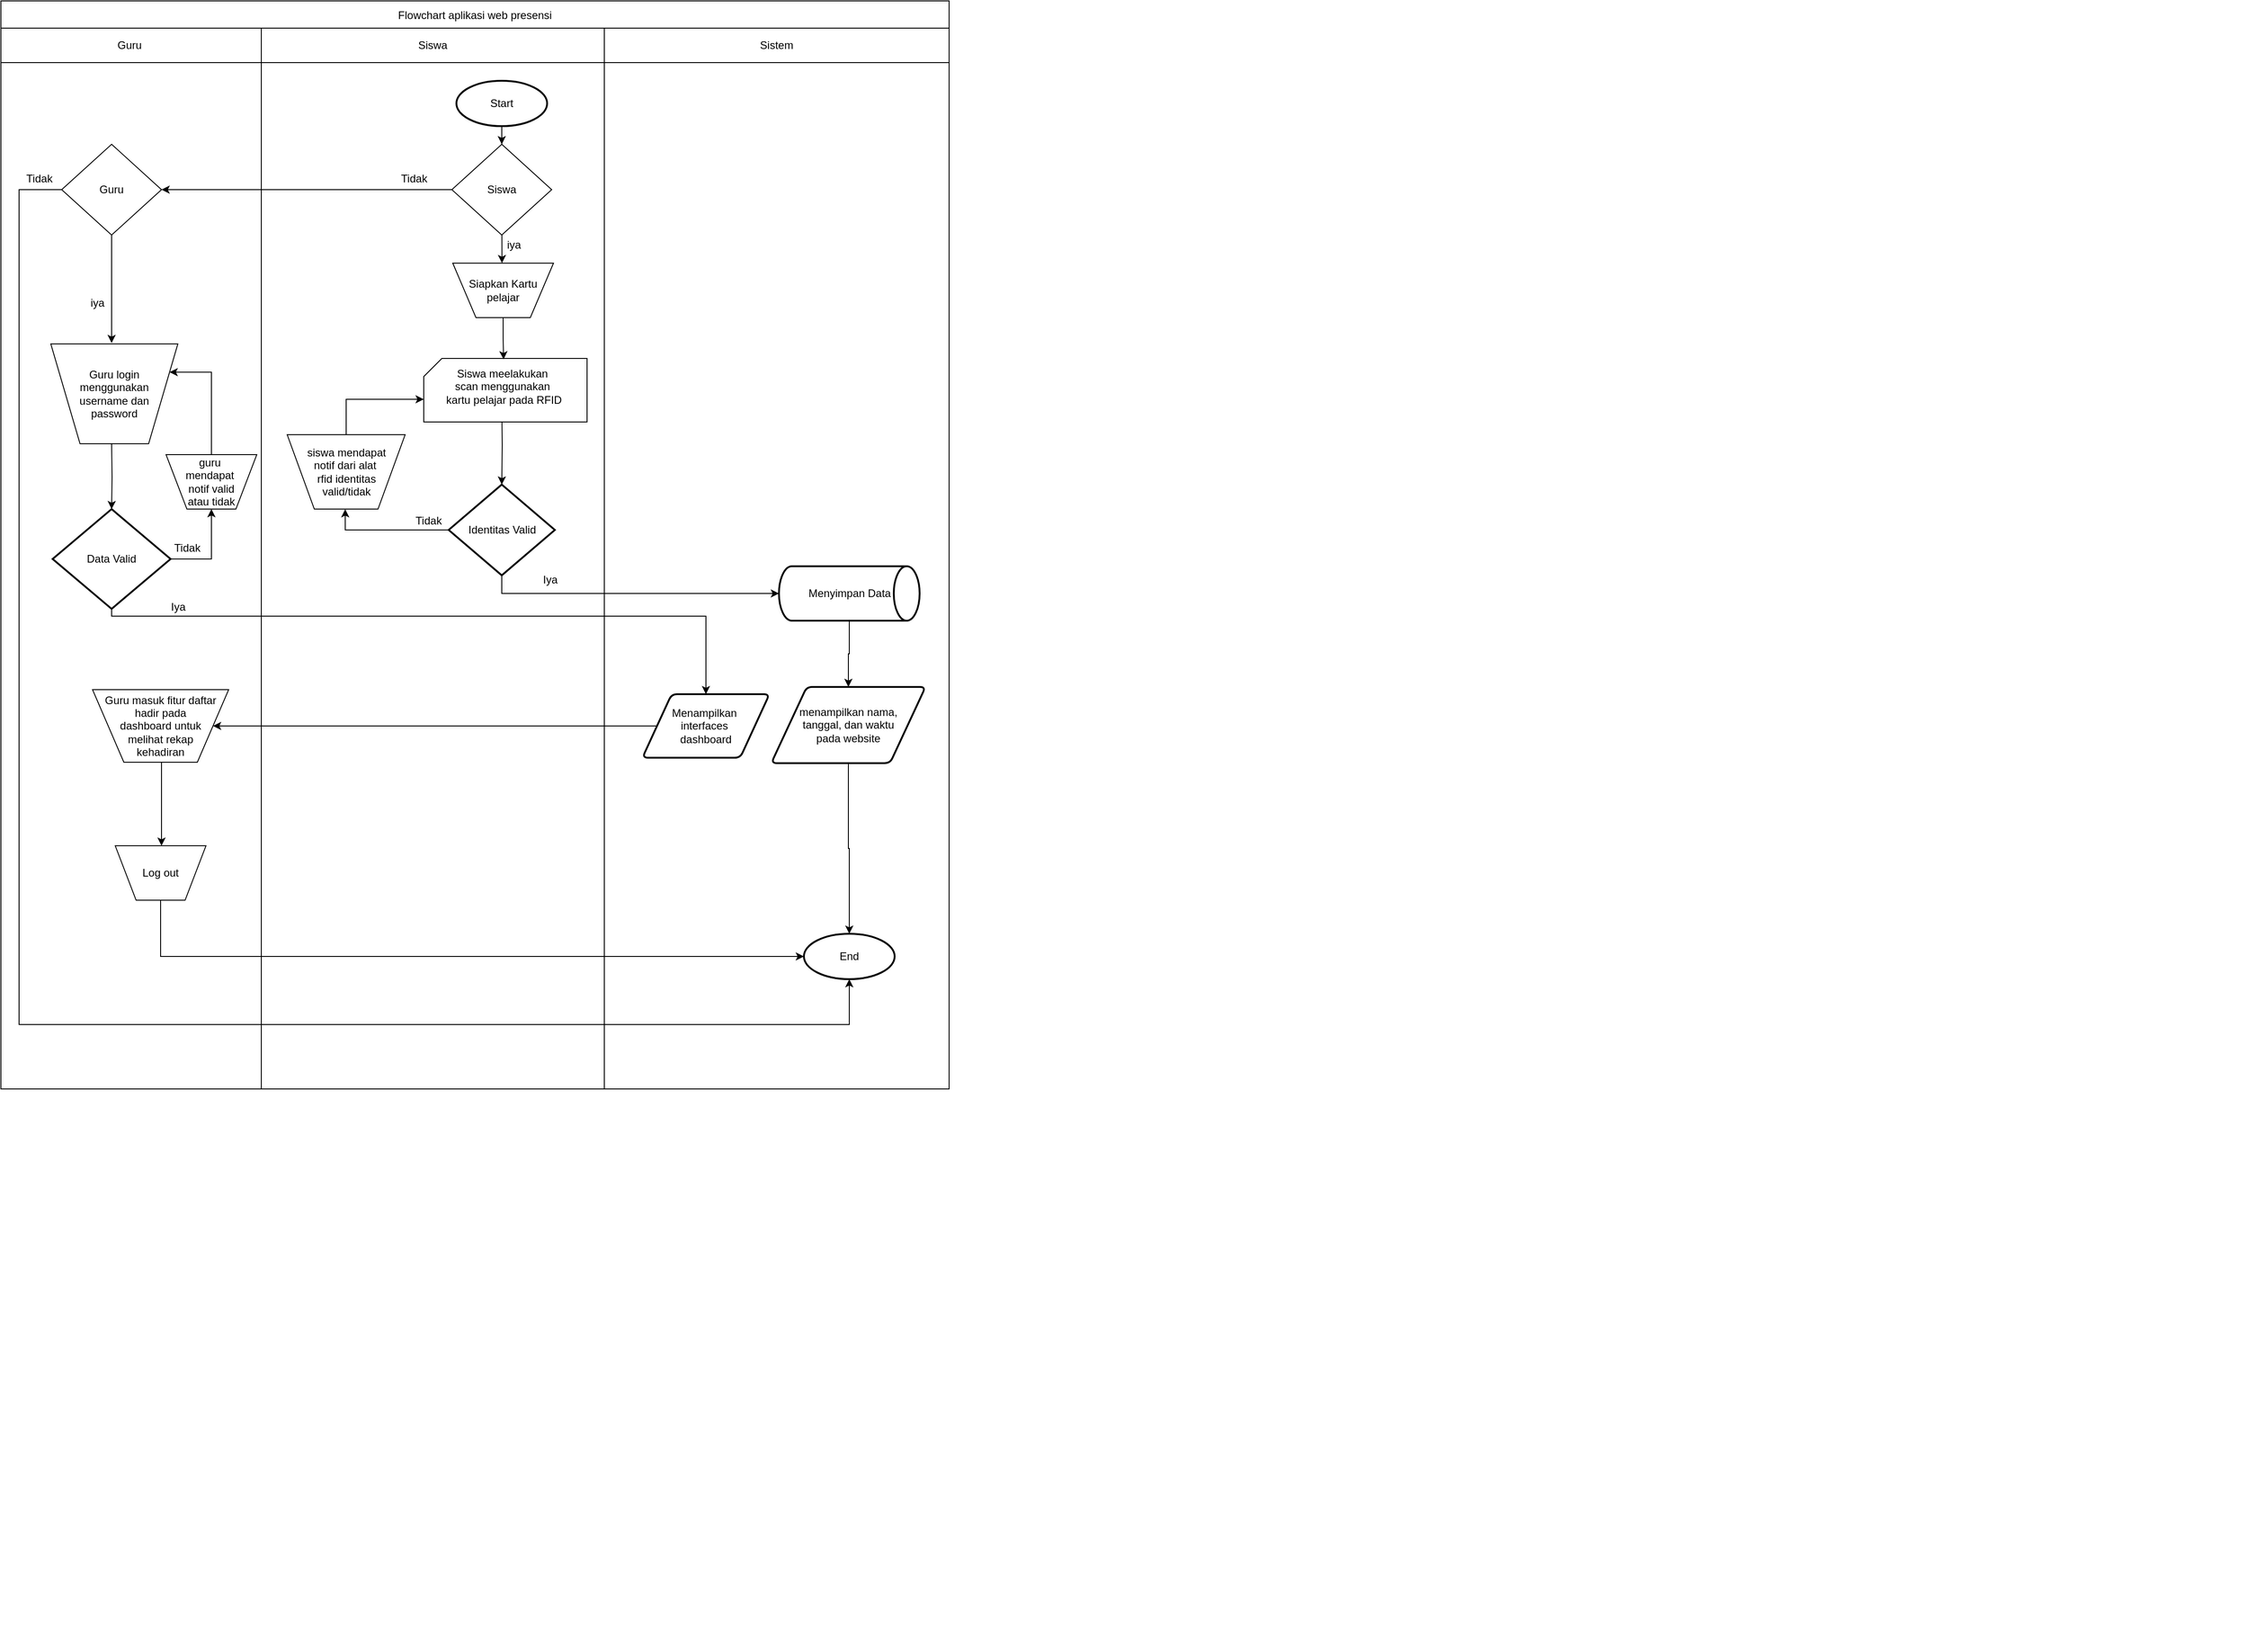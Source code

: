 <mxfile version="20.5.3" type="device"><diagram id="C5RBs43oDa-KdzZeNtuy" name="Page-1"><mxGraphModel dx="1389" dy="1718" grid="0" gridSize="10" guides="1" tooltips="1" connect="1" arrows="1" fold="1" page="1" pageScale="1" pageWidth="827" pageHeight="1169" math="0" shadow="0"><root><mxCell id="WIyWlLk6GJQsqaUBKTNV-0"/><mxCell id="WIyWlLk6GJQsqaUBKTNV-1" parent="WIyWlLk6GJQsqaUBKTNV-0"/><mxCell id="JXsHha1ZotihlIQ7KZbA-21" value="Flowchart aplikasi web presensi" style="shape=table;startSize=30;container=1;collapsible=0;childLayout=tableLayout;fillColor=#FFFFFF;" parent="WIyWlLk6GJQsqaUBKTNV-1" vertex="1"><mxGeometry x="65" y="-138" width="1045" height="1199" as="geometry"/></mxCell><mxCell id="JXsHha1ZotihlIQ7KZbA-22" value="" style="shape=tableRow;horizontal=0;startSize=0;swimlaneHead=0;swimlaneBody=0;top=0;left=0;bottom=0;right=0;collapsible=0;dropTarget=0;fillColor=none;points=[[0,0.5],[1,0.5]];portConstraint=eastwest;" parent="JXsHha1ZotihlIQ7KZbA-21" vertex="1"><mxGeometry y="30" width="1045" height="38" as="geometry"/></mxCell><mxCell id="JXsHha1ZotihlIQ7KZbA-23" value="Guru&amp;nbsp;" style="shape=partialRectangle;html=1;whiteSpace=wrap;connectable=0;overflow=hidden;fillColor=none;top=0;left=0;bottom=0;right=0;pointerEvents=1;" parent="JXsHha1ZotihlIQ7KZbA-22" vertex="1"><mxGeometry width="287" height="38" as="geometry"><mxRectangle width="287" height="38" as="alternateBounds"/></mxGeometry></mxCell><mxCell id="JXsHha1ZotihlIQ7KZbA-24" value="Siswa" style="shape=partialRectangle;html=1;whiteSpace=wrap;connectable=0;overflow=hidden;fillColor=none;top=0;left=0;bottom=0;right=0;pointerEvents=1;" parent="JXsHha1ZotihlIQ7KZbA-22" vertex="1"><mxGeometry x="287" width="378" height="38" as="geometry"><mxRectangle width="378" height="38" as="alternateBounds"/></mxGeometry></mxCell><mxCell id="JXsHha1ZotihlIQ7KZbA-25" value="Sistem" style="shape=partialRectangle;html=1;whiteSpace=wrap;connectable=0;overflow=hidden;fillColor=none;top=0;left=0;bottom=0;right=0;pointerEvents=1;" parent="JXsHha1ZotihlIQ7KZbA-22" vertex="1"><mxGeometry x="665" width="380" height="38" as="geometry"><mxRectangle width="380" height="38" as="alternateBounds"/></mxGeometry></mxCell><mxCell id="JXsHha1ZotihlIQ7KZbA-26" value="" style="shape=tableRow;horizontal=0;startSize=0;swimlaneHead=0;swimlaneBody=0;top=0;left=0;bottom=0;right=0;collapsible=0;dropTarget=0;fillColor=none;points=[[0,0.5],[1,0.5]];portConstraint=eastwest;" parent="JXsHha1ZotihlIQ7KZbA-21" vertex="1"><mxGeometry y="68" width="1045" height="1131" as="geometry"/></mxCell><mxCell id="JXsHha1ZotihlIQ7KZbA-27" value="" style="shape=partialRectangle;html=1;whiteSpace=wrap;connectable=0;overflow=hidden;fillColor=none;top=0;left=0;bottom=0;right=0;pointerEvents=1;" parent="JXsHha1ZotihlIQ7KZbA-26" vertex="1"><mxGeometry width="287" height="1131" as="geometry"><mxRectangle width="287" height="1131" as="alternateBounds"/></mxGeometry></mxCell><mxCell id="JXsHha1ZotihlIQ7KZbA-29" value="" style="shape=partialRectangle;html=1;whiteSpace=wrap;connectable=0;overflow=hidden;fillColor=none;top=0;left=0;bottom=0;right=0;pointerEvents=1;" parent="JXsHha1ZotihlIQ7KZbA-26" vertex="1"><mxGeometry x="287" width="378" height="1131" as="geometry"><mxRectangle width="378" height="1131" as="alternateBounds"/></mxGeometry></mxCell><mxCell id="JXsHha1ZotihlIQ7KZbA-28" value="" style="shape=partialRectangle;html=1;whiteSpace=wrap;connectable=0;overflow=hidden;fillColor=none;top=0;left=0;bottom=0;right=0;pointerEvents=1;" parent="JXsHha1ZotihlIQ7KZbA-26" vertex="1"><mxGeometry x="665" width="380" height="1131" as="geometry"><mxRectangle width="380" height="1131" as="alternateBounds"/></mxGeometry></mxCell><mxCell id="PaGbzThBYhVU1Skaywhl-2" style="edgeStyle=orthogonalEdgeStyle;rounded=0;orthogonalLoop=1;jettySize=auto;html=1;exitX=0.5;exitY=1;exitDx=0;exitDy=0;exitPerimeter=0;" parent="WIyWlLk6GJQsqaUBKTNV-1" source="JXsHha1ZotihlIQ7KZbA-43" target="PaGbzThBYhVU1Skaywhl-0" edge="1"><mxGeometry relative="1" as="geometry"/></mxCell><mxCell id="JXsHha1ZotihlIQ7KZbA-43" value="Start" style="strokeWidth=2;html=1;shape=mxgraph.flowchart.start_1;whiteSpace=wrap;" parent="WIyWlLk6GJQsqaUBKTNV-1" vertex="1"><mxGeometry x="567" y="-50" width="100" height="50" as="geometry"/></mxCell><mxCell id="JXsHha1ZotihlIQ7KZbA-62" style="edgeStyle=orthogonalEdgeStyle;rounded=0;orthogonalLoop=1;jettySize=auto;html=1;" parent="WIyWlLk6GJQsqaUBKTNV-1" target="JXsHha1ZotihlIQ7KZbA-61" edge="1"><mxGeometry relative="1" as="geometry"><mxPoint x="187" y="350" as="sourcePoint"/></mxGeometry></mxCell><mxCell id="JXsHha1ZotihlIQ7KZbA-71" style="edgeStyle=orthogonalEdgeStyle;rounded=0;orthogonalLoop=1;jettySize=auto;html=1;exitX=0.5;exitY=1;exitDx=0;exitDy=0;exitPerimeter=0;entryX=0.5;entryY=0;entryDx=0;entryDy=0;entryPerimeter=0;" parent="WIyWlLk6GJQsqaUBKTNV-1" target="JXsHha1ZotihlIQ7KZbA-70" edge="1"><mxGeometry relative="1" as="geometry"><mxPoint x="617" y="307" as="sourcePoint"/><mxPoint x="617" y="373" as="targetPoint"/></mxGeometry></mxCell><mxCell id="JXsHha1ZotihlIQ7KZbA-58" value="" style="verticalLabelPosition=bottom;verticalAlign=top;html=1;shape=card;whiteSpace=wrap;size=20;arcSize=12;" parent="WIyWlLk6GJQsqaUBKTNV-1" vertex="1"><mxGeometry x="531" y="256" width="180" height="70" as="geometry"/></mxCell><mxCell id="JXsHha1ZotihlIQ7KZbA-59" value="Siswa meelakukan&amp;nbsp;&lt;br&gt;scan menggunakan&amp;nbsp;&lt;br&gt;kartu pelajar pada RFID" style="text;html=1;resizable=0;autosize=1;align=center;verticalAlign=middle;points=[];fillColor=none;strokeColor=none;rounded=0;" parent="WIyWlLk6GJQsqaUBKTNV-1" vertex="1"><mxGeometry x="544" y="257" width="150" height="60" as="geometry"/></mxCell><mxCell id="P4a_aFRD1Xmsl1ZgEXaP-3" style="edgeStyle=orthogonalEdgeStyle;rounded=0;orthogonalLoop=1;jettySize=auto;html=1;exitX=0.5;exitY=1;exitDx=0;exitDy=0;exitPerimeter=0;entryX=0.5;entryY=0;entryDx=0;entryDy=0;" parent="WIyWlLk6GJQsqaUBKTNV-1" source="JXsHha1ZotihlIQ7KZbA-61" target="1Kig4jr0HUlWygcdVc6V-16" edge="1"><mxGeometry relative="1" as="geometry"><Array as="points"><mxPoint x="187" y="540"/><mxPoint x="842" y="540"/></Array><mxPoint x="850.067" y="560" as="targetPoint"/></mxGeometry></mxCell><mxCell id="1Kig4jr0HUlWygcdVc6V-10" style="edgeStyle=orthogonalEdgeStyle;rounded=0;orthogonalLoop=1;jettySize=auto;html=1;exitX=1;exitY=0.5;exitDx=0;exitDy=0;exitPerimeter=0;entryX=0.5;entryY=1;entryDx=0;entryDy=0;fontFamily=Helvetica;fontSize=12;fontColor=default;startSize=30;" parent="WIyWlLk6GJQsqaUBKTNV-1" source="JXsHha1ZotihlIQ7KZbA-61" target="1Kig4jr0HUlWygcdVc6V-7" edge="1"><mxGeometry relative="1" as="geometry"/></mxCell><mxCell id="JXsHha1ZotihlIQ7KZbA-61" value="Data Valid" style="strokeWidth=2;html=1;shape=mxgraph.flowchart.decision;whiteSpace=wrap;" parent="WIyWlLk6GJQsqaUBKTNV-1" vertex="1"><mxGeometry x="122" y="422" width="130" height="110" as="geometry"/></mxCell><mxCell id="JXsHha1ZotihlIQ7KZbA-69" value="Tidak" style="text;html=1;resizable=0;autosize=1;align=center;verticalAlign=middle;points=[];fillColor=none;strokeColor=none;rounded=0;" parent="WIyWlLk6GJQsqaUBKTNV-1" vertex="1"><mxGeometry x="245" y="450" width="50" height="30" as="geometry"/></mxCell><mxCell id="JXsHha1ZotihlIQ7KZbA-73" style="edgeStyle=orthogonalEdgeStyle;rounded=0;orthogonalLoop=1;jettySize=auto;html=1;exitX=0;exitY=0.5;exitDx=0;exitDy=0;exitPerimeter=0;entryX=0.492;entryY=-0.002;entryDx=0;entryDy=0;entryPerimeter=0;" parent="WIyWlLk6GJQsqaUBKTNV-1" source="JXsHha1ZotihlIQ7KZbA-70" target="1Kig4jr0HUlWygcdVc6V-20" edge="1"><mxGeometry relative="1" as="geometry"><mxPoint x="440" y="363.98" as="targetPoint"/><Array as="points"><mxPoint x="445" y="445"/></Array><mxPoint x="558.5" y="423" as="sourcePoint"/></mxGeometry></mxCell><mxCell id="JXsHha1ZotihlIQ7KZbA-89" style="edgeStyle=orthogonalEdgeStyle;rounded=0;orthogonalLoop=1;jettySize=auto;html=1;exitX=0.5;exitY=1;exitDx=0;exitDy=0;exitPerimeter=0;" parent="WIyWlLk6GJQsqaUBKTNV-1" source="JXsHha1ZotihlIQ7KZbA-70" target="JXsHha1ZotihlIQ7KZbA-88" edge="1"><mxGeometry relative="1" as="geometry"><mxPoint x="827" y="400" as="sourcePoint"/><mxPoint x="517" y="450" as="targetPoint"/></mxGeometry></mxCell><mxCell id="JXsHha1ZotihlIQ7KZbA-70" value="Identitas Valid" style="strokeWidth=2;html=1;shape=mxgraph.flowchart.decision;whiteSpace=wrap;" parent="WIyWlLk6GJQsqaUBKTNV-1" vertex="1"><mxGeometry x="558.5" y="395" width="117" height="100" as="geometry"/></mxCell><mxCell id="PaGbzThBYhVU1Skaywhl-8" style="edgeStyle=orthogonalEdgeStyle;rounded=0;orthogonalLoop=1;jettySize=auto;html=1;exitX=0.5;exitY=0;exitDx=0;exitDy=0;entryX=0;entryY=0;entryDx=0;entryDy=45;entryPerimeter=0;" parent="WIyWlLk6GJQsqaUBKTNV-1" source="1Kig4jr0HUlWygcdVc6V-20" target="JXsHha1ZotihlIQ7KZbA-58" edge="1"><mxGeometry relative="1" as="geometry"><mxPoint x="618" y="227" as="targetPoint"/><Array as="points"><mxPoint x="446" y="301"/></Array><mxPoint x="445" y="319" as="sourcePoint"/></mxGeometry></mxCell><mxCell id="JXsHha1ZotihlIQ7KZbA-87" value="Tidak" style="text;html=1;resizable=0;autosize=1;align=center;verticalAlign=middle;points=[];fillColor=none;strokeColor=none;rounded=0;" parent="WIyWlLk6GJQsqaUBKTNV-1" vertex="1"><mxGeometry x="510.5" y="420" width="50" height="30" as="geometry"/></mxCell><mxCell id="JXsHha1ZotihlIQ7KZbA-92" style="edgeStyle=orthogonalEdgeStyle;rounded=0;orthogonalLoop=1;jettySize=auto;html=1;exitX=0.5;exitY=1;exitDx=0;exitDy=0;exitPerimeter=0;entryX=0.5;entryY=0;entryDx=0;entryDy=0;" parent="WIyWlLk6GJQsqaUBKTNV-1" source="JXsHha1ZotihlIQ7KZbA-88" target="1Kig4jr0HUlWygcdVc6V-18" edge="1"><mxGeometry relative="1" as="geometry"><mxPoint x="1095" y="630" as="targetPoint"/></mxGeometry></mxCell><mxCell id="JXsHha1ZotihlIQ7KZbA-88" value="Menyimpan Data" style="strokeWidth=2;html=1;shape=mxgraph.flowchart.direct_data;whiteSpace=wrap;" parent="WIyWlLk6GJQsqaUBKTNV-1" vertex="1"><mxGeometry x="922.5" y="485" width="155" height="60" as="geometry"/></mxCell><mxCell id="JXsHha1ZotihlIQ7KZbA-90" value="Iya" style="text;html=1;resizable=0;autosize=1;align=center;verticalAlign=middle;points=[];fillColor=none;strokeColor=none;rounded=0;" parent="WIyWlLk6GJQsqaUBKTNV-1" vertex="1"><mxGeometry x="650" y="485" width="40" height="30" as="geometry"/></mxCell><mxCell id="P4a_aFRD1Xmsl1ZgEXaP-0" value="End" style="strokeWidth=2;html=1;shape=mxgraph.flowchart.start_1;whiteSpace=wrap;" parent="WIyWlLk6GJQsqaUBKTNV-1" vertex="1"><mxGeometry x="950" y="890" width="100" height="50" as="geometry"/></mxCell><mxCell id="P4a_aFRD1Xmsl1ZgEXaP-4" value="Iya" style="text;html=1;resizable=0;autosize=1;align=center;verticalAlign=middle;points=[];fillColor=none;strokeColor=none;rounded=0;" parent="WIyWlLk6GJQsqaUBKTNV-1" vertex="1"><mxGeometry x="240" y="515" width="40" height="30" as="geometry"/></mxCell><mxCell id="P4a_aFRD1Xmsl1ZgEXaP-12" style="edgeStyle=orthogonalEdgeStyle;rounded=0;orthogonalLoop=1;jettySize=auto;html=1;exitX=0;exitY=0.5;exitDx=0;exitDy=0;entryX=1;entryY=0.5;entryDx=0;entryDy=0;" parent="WIyWlLk6GJQsqaUBKTNV-1" source="1Kig4jr0HUlWygcdVc6V-16" target="1Kig4jr0HUlWygcdVc6V-9" edge="1"><mxGeometry relative="1" as="geometry"><mxPoint x="775" y="777" as="sourcePoint"/><mxPoint x="324.7" y="777" as="targetPoint"/></mxGeometry></mxCell><mxCell id="P4a_aFRD1Xmsl1ZgEXaP-15" style="edgeStyle=orthogonalEdgeStyle;rounded=0;orthogonalLoop=1;jettySize=auto;html=1;exitX=0.5;exitY=1;exitDx=0;exitDy=0;entryX=0.5;entryY=0;entryDx=0;entryDy=0;" parent="WIyWlLk6GJQsqaUBKTNV-1" edge="1"><mxGeometry relative="1" as="geometry"><mxPoint x="242" y="670" as="sourcePoint"/><mxPoint x="242" y="793" as="targetPoint"/></mxGeometry></mxCell><mxCell id="P4a_aFRD1Xmsl1ZgEXaP-10" style="edgeStyle=orthogonalEdgeStyle;rounded=0;orthogonalLoop=1;jettySize=auto;html=1;exitX=0.5;exitY=1;exitDx=0;exitDy=0;" parent="WIyWlLk6GJQsqaUBKTNV-1" source="1Kig4jr0HUlWygcdVc6V-18" target="P4a_aFRD1Xmsl1ZgEXaP-0" edge="1"><mxGeometry relative="1" as="geometry"><mxPoint x="1095" y="690" as="sourcePoint"/></mxGeometry></mxCell><mxCell id="P4a_aFRD1Xmsl1ZgEXaP-16" style="edgeStyle=orthogonalEdgeStyle;rounded=0;orthogonalLoop=1;jettySize=auto;html=1;exitX=0.5;exitY=1;exitDx=0;exitDy=0;entryX=0;entryY=0.5;entryDx=0;entryDy=0;entryPerimeter=0;" parent="WIyWlLk6GJQsqaUBKTNV-1" source="1Kig4jr0HUlWygcdVc6V-15" target="P4a_aFRD1Xmsl1ZgEXaP-0" edge="1"><mxGeometry relative="1" as="geometry"><mxPoint x="235" y="1280" as="targetPoint"/><Array as="points"><mxPoint x="241" y="915"/></Array><mxPoint x="282.35" y="970" as="sourcePoint"/></mxGeometry></mxCell><mxCell id="PaGbzThBYhVU1Skaywhl-3" style="edgeStyle=orthogonalEdgeStyle;rounded=0;orthogonalLoop=1;jettySize=auto;html=1;exitX=0.5;exitY=1;exitDx=0;exitDy=0;entryX=0.495;entryY=0.032;entryDx=0;entryDy=0;entryPerimeter=0;" parent="WIyWlLk6GJQsqaUBKTNV-1" edge="1"><mxGeometry relative="1" as="geometry"><mxPoint x="617" y="56" as="sourcePoint"/><mxPoint x="617.25" y="150.92" as="targetPoint"/><Array as="points"><mxPoint x="617" y="82"/><mxPoint x="617" y="82"/></Array></mxGeometry></mxCell><mxCell id="PaGbzThBYhVU1Skaywhl-10" style="edgeStyle=orthogonalEdgeStyle;rounded=0;orthogonalLoop=1;jettySize=auto;html=1;exitX=0;exitY=0.5;exitDx=0;exitDy=0;entryX=1;entryY=0.5;entryDx=0;entryDy=0;" parent="WIyWlLk6GJQsqaUBKTNV-1" source="PaGbzThBYhVU1Skaywhl-0" target="PaGbzThBYhVU1Skaywhl-9" edge="1"><mxGeometry relative="1" as="geometry"/></mxCell><mxCell id="PaGbzThBYhVU1Skaywhl-0" value="Siswa" style="rhombus;whiteSpace=wrap;html=1;" parent="WIyWlLk6GJQsqaUBKTNV-1" vertex="1"><mxGeometry x="562" y="20" width="110" height="100" as="geometry"/></mxCell><mxCell id="PaGbzThBYhVU1Skaywhl-4" value="iya" style="text;html=1;resizable=0;autosize=1;align=center;verticalAlign=middle;points=[];fillColor=none;strokeColor=none;rounded=0;" parent="WIyWlLk6GJQsqaUBKTNV-1" vertex="1"><mxGeometry x="610" y="116" width="40" height="30" as="geometry"/></mxCell><mxCell id="PaGbzThBYhVU1Skaywhl-5" value="" style="shape=partialRectangle;html=1;whiteSpace=wrap;connectable=0;overflow=hidden;fillColor=none;top=0;left=0;bottom=0;right=0;pointerEvents=1;" parent="WIyWlLk6GJQsqaUBKTNV-1" vertex="1"><mxGeometry x="2040" y="190" width="500" height="1490" as="geometry"><mxRectangle width="500" height="1490" as="alternateBounds"/></mxGeometry></mxCell><mxCell id="PaGbzThBYhVU1Skaywhl-6" value="Tidak" style="text;html=1;resizable=0;autosize=1;align=center;verticalAlign=middle;points=[];fillColor=none;strokeColor=none;rounded=0;" parent="WIyWlLk6GJQsqaUBKTNV-1" vertex="1"><mxGeometry x="495" y="43" width="50" height="30" as="geometry"/></mxCell><mxCell id="PaGbzThBYhVU1Skaywhl-11" style="edgeStyle=orthogonalEdgeStyle;rounded=0;orthogonalLoop=1;jettySize=auto;html=1;exitX=0.5;exitY=1;exitDx=0;exitDy=0;entryX=0.5;entryY=0;entryDx=0;entryDy=0;" parent="WIyWlLk6GJQsqaUBKTNV-1" edge="1"><mxGeometry relative="1" as="geometry"><mxPoint x="187" y="119" as="sourcePoint"/><mxPoint x="187" y="239" as="targetPoint"/></mxGeometry></mxCell><mxCell id="PaGbzThBYhVU1Skaywhl-12" style="edgeStyle=orthogonalEdgeStyle;rounded=0;orthogonalLoop=1;jettySize=auto;html=1;exitX=0;exitY=0.5;exitDx=0;exitDy=0;entryX=0.5;entryY=1;entryDx=0;entryDy=0;entryPerimeter=0;" parent="WIyWlLk6GJQsqaUBKTNV-1" source="PaGbzThBYhVU1Skaywhl-9" target="P4a_aFRD1Xmsl1ZgEXaP-0" edge="1"><mxGeometry relative="1" as="geometry"><mxPoint x="137.95" y="105.85" as="sourcePoint"/><mxPoint x="1145" y="916" as="targetPoint"/><Array as="points"><mxPoint x="85" y="70"/><mxPoint x="85" y="990"/><mxPoint x="1000" y="990"/></Array></mxGeometry></mxCell><mxCell id="PaGbzThBYhVU1Skaywhl-9" value="Guru" style="rhombus;whiteSpace=wrap;html=1;" parent="WIyWlLk6GJQsqaUBKTNV-1" vertex="1"><mxGeometry x="132" y="20" width="110" height="100" as="geometry"/></mxCell><mxCell id="PaGbzThBYhVU1Skaywhl-13" value="iya" style="text;html=1;resizable=0;autosize=1;align=center;verticalAlign=middle;points=[];fillColor=none;strokeColor=none;rounded=0;" parent="WIyWlLk6GJQsqaUBKTNV-1" vertex="1"><mxGeometry x="151" y="180" width="40" height="30" as="geometry"/></mxCell><mxCell id="PaGbzThBYhVU1Skaywhl-14" value="Tidak" style="text;html=1;resizable=0;autosize=1;align=center;verticalAlign=middle;points=[];fillColor=none;strokeColor=none;rounded=0;" parent="WIyWlLk6GJQsqaUBKTNV-1" vertex="1"><mxGeometry x="82" y="43" width="50" height="30" as="geometry"/></mxCell><mxCell id="1Kig4jr0HUlWygcdVc6V-3" style="edgeStyle=orthogonalEdgeStyle;rounded=0;orthogonalLoop=1;jettySize=auto;html=1;exitX=0.5;exitY=1;exitDx=0;exitDy=0;" parent="WIyWlLk6GJQsqaUBKTNV-1" source="1Kig4jr0HUlWygcdVc6V-0" target="JXsHha1ZotihlIQ7KZbA-59" edge="1"><mxGeometry relative="1" as="geometry"/></mxCell><mxCell id="1Kig4jr0HUlWygcdVc6V-0" value="Siapkan Kartu pelajar" style="verticalLabelPosition=middle;verticalAlign=middle;html=1;shape=trapezoid;perimeter=trapezoidPerimeter;whiteSpace=wrap;size=0.23;arcSize=10;flipV=1;labelPosition=center;align=center;" parent="WIyWlLk6GJQsqaUBKTNV-1" vertex="1"><mxGeometry x="563" y="151" width="111" height="60" as="geometry"/></mxCell><mxCell id="1Kig4jr0HUlWygcdVc6V-6" value="Guru login &lt;br&gt;menggunakan &lt;br&gt;username dan &lt;br&gt;password" style="verticalLabelPosition=middle;verticalAlign=middle;html=1;shape=trapezoid;perimeter=trapezoidPerimeter;whiteSpace=wrap;size=0.23;arcSize=10;flipV=1;labelPosition=center;align=center;strokeColor=default;fontFamily=Helvetica;fontSize=12;fontColor=default;startSize=30;fillColor=#FFFFFF;" parent="WIyWlLk6GJQsqaUBKTNV-1" vertex="1"><mxGeometry x="120" y="240" width="140" height="110" as="geometry"/></mxCell><mxCell id="1Kig4jr0HUlWygcdVc6V-11" style="edgeStyle=orthogonalEdgeStyle;rounded=0;orthogonalLoop=1;jettySize=auto;html=1;exitX=0.5;exitY=0;exitDx=0;exitDy=0;entryX=1;entryY=0.25;entryDx=0;entryDy=0;fontFamily=Helvetica;fontSize=12;fontColor=default;startSize=30;" parent="WIyWlLk6GJQsqaUBKTNV-1" source="1Kig4jr0HUlWygcdVc6V-7" target="1Kig4jr0HUlWygcdVc6V-6" edge="1"><mxGeometry relative="1" as="geometry"><Array as="points"><mxPoint x="297" y="271"/></Array></mxGeometry></mxCell><mxCell id="1Kig4jr0HUlWygcdVc6V-7" value="guru&amp;nbsp;&lt;br&gt;mendapat&amp;nbsp;&lt;br&gt;notif valid&lt;br&gt;atau tidak" style="verticalLabelPosition=middle;verticalAlign=middle;html=1;shape=trapezoid;perimeter=trapezoidPerimeter;whiteSpace=wrap;size=0.23;arcSize=10;flipV=1;labelPosition=center;align=center;strokeColor=default;fontFamily=Helvetica;fontSize=12;fontColor=default;startSize=30;fillColor=#FFFFFF;" parent="WIyWlLk6GJQsqaUBKTNV-1" vertex="1"><mxGeometry x="247" y="362" width="100" height="60" as="geometry"/></mxCell><mxCell id="1Kig4jr0HUlWygcdVc6V-9" value="Guru masuk fitur daftar&lt;br&gt;hadir&amp;nbsp;pada &lt;br&gt;dashboard untuk&lt;br&gt;melihat rekap &lt;br&gt;kehadiran" style="verticalLabelPosition=middle;verticalAlign=middle;html=1;shape=trapezoid;perimeter=trapezoidPerimeter;whiteSpace=wrap;size=0.23;arcSize=10;flipV=1;labelPosition=center;align=center;strokeColor=default;fontFamily=Helvetica;fontSize=12;fontColor=default;startSize=30;fillColor=#FFFFFF;" parent="WIyWlLk6GJQsqaUBKTNV-1" vertex="1"><mxGeometry x="166" y="621" width="150" height="80" as="geometry"/></mxCell><mxCell id="1Kig4jr0HUlWygcdVc6V-15" value="Log out" style="verticalLabelPosition=middle;verticalAlign=middle;html=1;shape=trapezoid;perimeter=trapezoidPerimeter;whiteSpace=wrap;size=0.23;arcSize=10;flipV=1;labelPosition=center;align=center;strokeColor=default;fontFamily=Helvetica;fontSize=12;fontColor=default;startSize=30;fillColor=#FFFFFF;" parent="WIyWlLk6GJQsqaUBKTNV-1" vertex="1"><mxGeometry x="191" y="793" width="100" height="60" as="geometry"/></mxCell><mxCell id="1Kig4jr0HUlWygcdVc6V-16" value="Menampilkan&amp;nbsp;&lt;br&gt;interfaces&amp;nbsp;&lt;br&gt;dashboard" style="shape=parallelogram;html=1;strokeWidth=2;perimeter=parallelogramPerimeter;whiteSpace=wrap;rounded=1;arcSize=12;size=0.23;strokeColor=default;fontFamily=Helvetica;fontSize=12;fontColor=default;startSize=30;fillColor=#FFFFFF;" parent="WIyWlLk6GJQsqaUBKTNV-1" vertex="1"><mxGeometry x="772" y="626" width="140" height="70" as="geometry"/></mxCell><mxCell id="1Kig4jr0HUlWygcdVc6V-18" value="menampilkan nama, &lt;br&gt;tanggal, dan waktu &lt;br&gt;pada website" style="shape=parallelogram;html=1;strokeWidth=2;perimeter=parallelogramPerimeter;whiteSpace=wrap;rounded=1;arcSize=12;size=0.23;strokeColor=default;fontFamily=Helvetica;fontSize=12;fontColor=default;startSize=30;fillColor=#FFFFFF;" parent="WIyWlLk6GJQsqaUBKTNV-1" vertex="1"><mxGeometry x="914" y="618" width="170" height="84" as="geometry"/></mxCell><mxCell id="1Kig4jr0HUlWygcdVc6V-20" value="siswa mendapat&lt;br&gt;notif dari alat&amp;nbsp;&lt;br&gt;rfid identitas&lt;br&gt;valid/tidak" style="verticalLabelPosition=middle;verticalAlign=middle;html=1;shape=trapezoid;perimeter=trapezoidPerimeter;whiteSpace=wrap;size=0.23;arcSize=10;flipV=1;labelPosition=center;align=center;strokeColor=default;fontFamily=Helvetica;fontSize=12;fontColor=default;startSize=30;fillColor=#FFFFFF;" parent="WIyWlLk6GJQsqaUBKTNV-1" vertex="1"><mxGeometry x="380.5" y="340" width="130" height="82" as="geometry"/></mxCell></root></mxGraphModel></diagram></mxfile>